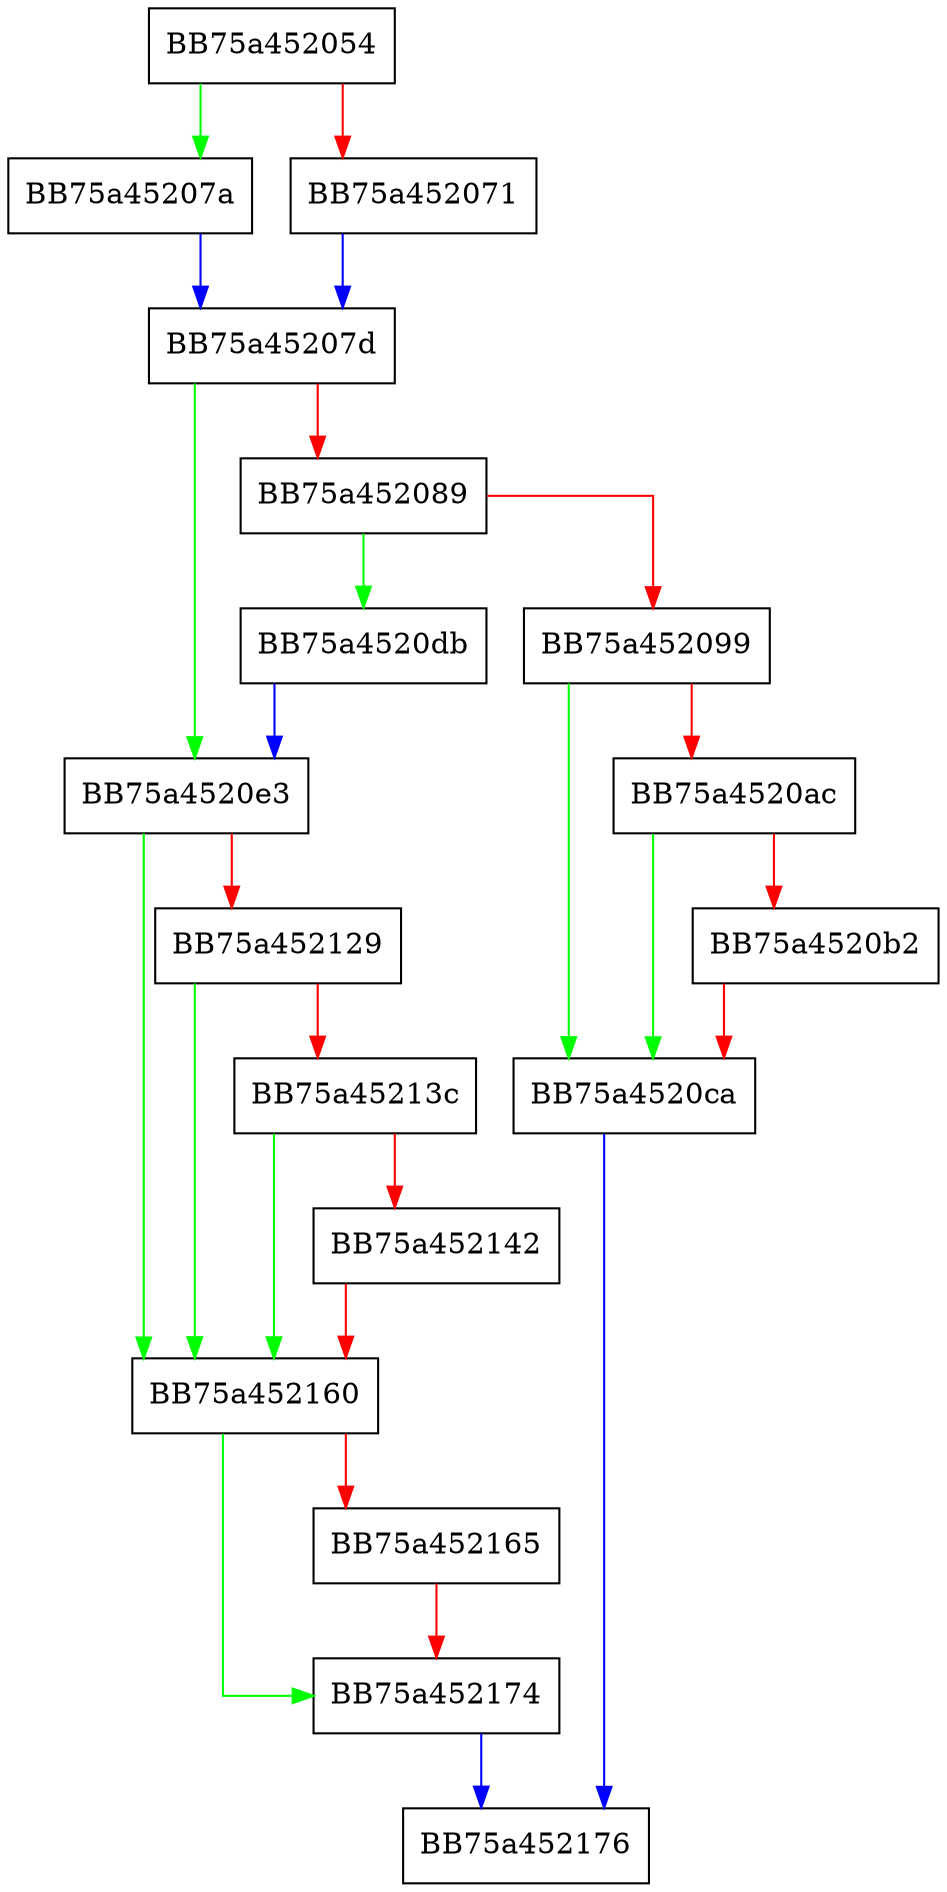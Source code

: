 digraph OpenFile {
  node [shape="box"];
  graph [splines=ortho];
  BB75a452054 -> BB75a45207a [color="green"];
  BB75a452054 -> BB75a452071 [color="red"];
  BB75a452071 -> BB75a45207d [color="blue"];
  BB75a45207a -> BB75a45207d [color="blue"];
  BB75a45207d -> BB75a4520e3 [color="green"];
  BB75a45207d -> BB75a452089 [color="red"];
  BB75a452089 -> BB75a4520db [color="green"];
  BB75a452089 -> BB75a452099 [color="red"];
  BB75a452099 -> BB75a4520ca [color="green"];
  BB75a452099 -> BB75a4520ac [color="red"];
  BB75a4520ac -> BB75a4520ca [color="green"];
  BB75a4520ac -> BB75a4520b2 [color="red"];
  BB75a4520b2 -> BB75a4520ca [color="red"];
  BB75a4520ca -> BB75a452176 [color="blue"];
  BB75a4520db -> BB75a4520e3 [color="blue"];
  BB75a4520e3 -> BB75a452160 [color="green"];
  BB75a4520e3 -> BB75a452129 [color="red"];
  BB75a452129 -> BB75a452160 [color="green"];
  BB75a452129 -> BB75a45213c [color="red"];
  BB75a45213c -> BB75a452160 [color="green"];
  BB75a45213c -> BB75a452142 [color="red"];
  BB75a452142 -> BB75a452160 [color="red"];
  BB75a452160 -> BB75a452174 [color="green"];
  BB75a452160 -> BB75a452165 [color="red"];
  BB75a452165 -> BB75a452174 [color="red"];
  BB75a452174 -> BB75a452176 [color="blue"];
}